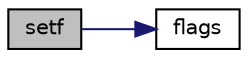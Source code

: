digraph "setf"
{
  bgcolor="transparent";
  edge [fontname="Helvetica",fontsize="10",labelfontname="Helvetica",labelfontsize="10"];
  node [fontname="Helvetica",fontsize="10",shape=record];
  rankdir="LR";
  Node42096 [label="setf",height=0.2,width=0.4,color="black", fillcolor="grey75", style="filled", fontcolor="black"];
  Node42096 -> Node42097 [color="midnightblue",fontsize="10",style="solid",fontname="Helvetica"];
  Node42097 [label="flags",height=0.2,width=0.4,color="black",URL="$a27333.html#ab6784b88289e1403b616f8ba4d742563",tooltip="Return flags of stream. "];
}
